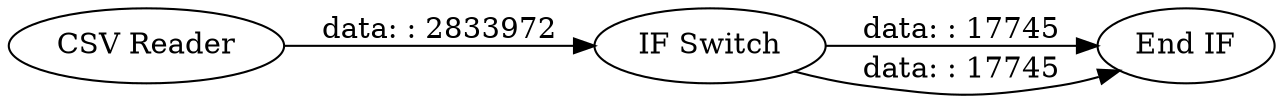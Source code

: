 digraph {
	"-5534423235165138990_1" [label="IF Switch"]
	"-5534423235165138990_2" [label="End IF"]
	"-5534423235165138990_3" [label="CSV Reader"]
	"-5534423235165138990_1" -> "-5534423235165138990_2" [label="data: : 17745"]
	"-5534423235165138990_1" -> "-5534423235165138990_2" [label="data: : 17745"]
	"-5534423235165138990_3" -> "-5534423235165138990_1" [label="data: : 2833972"]
	rankdir=LR
}
